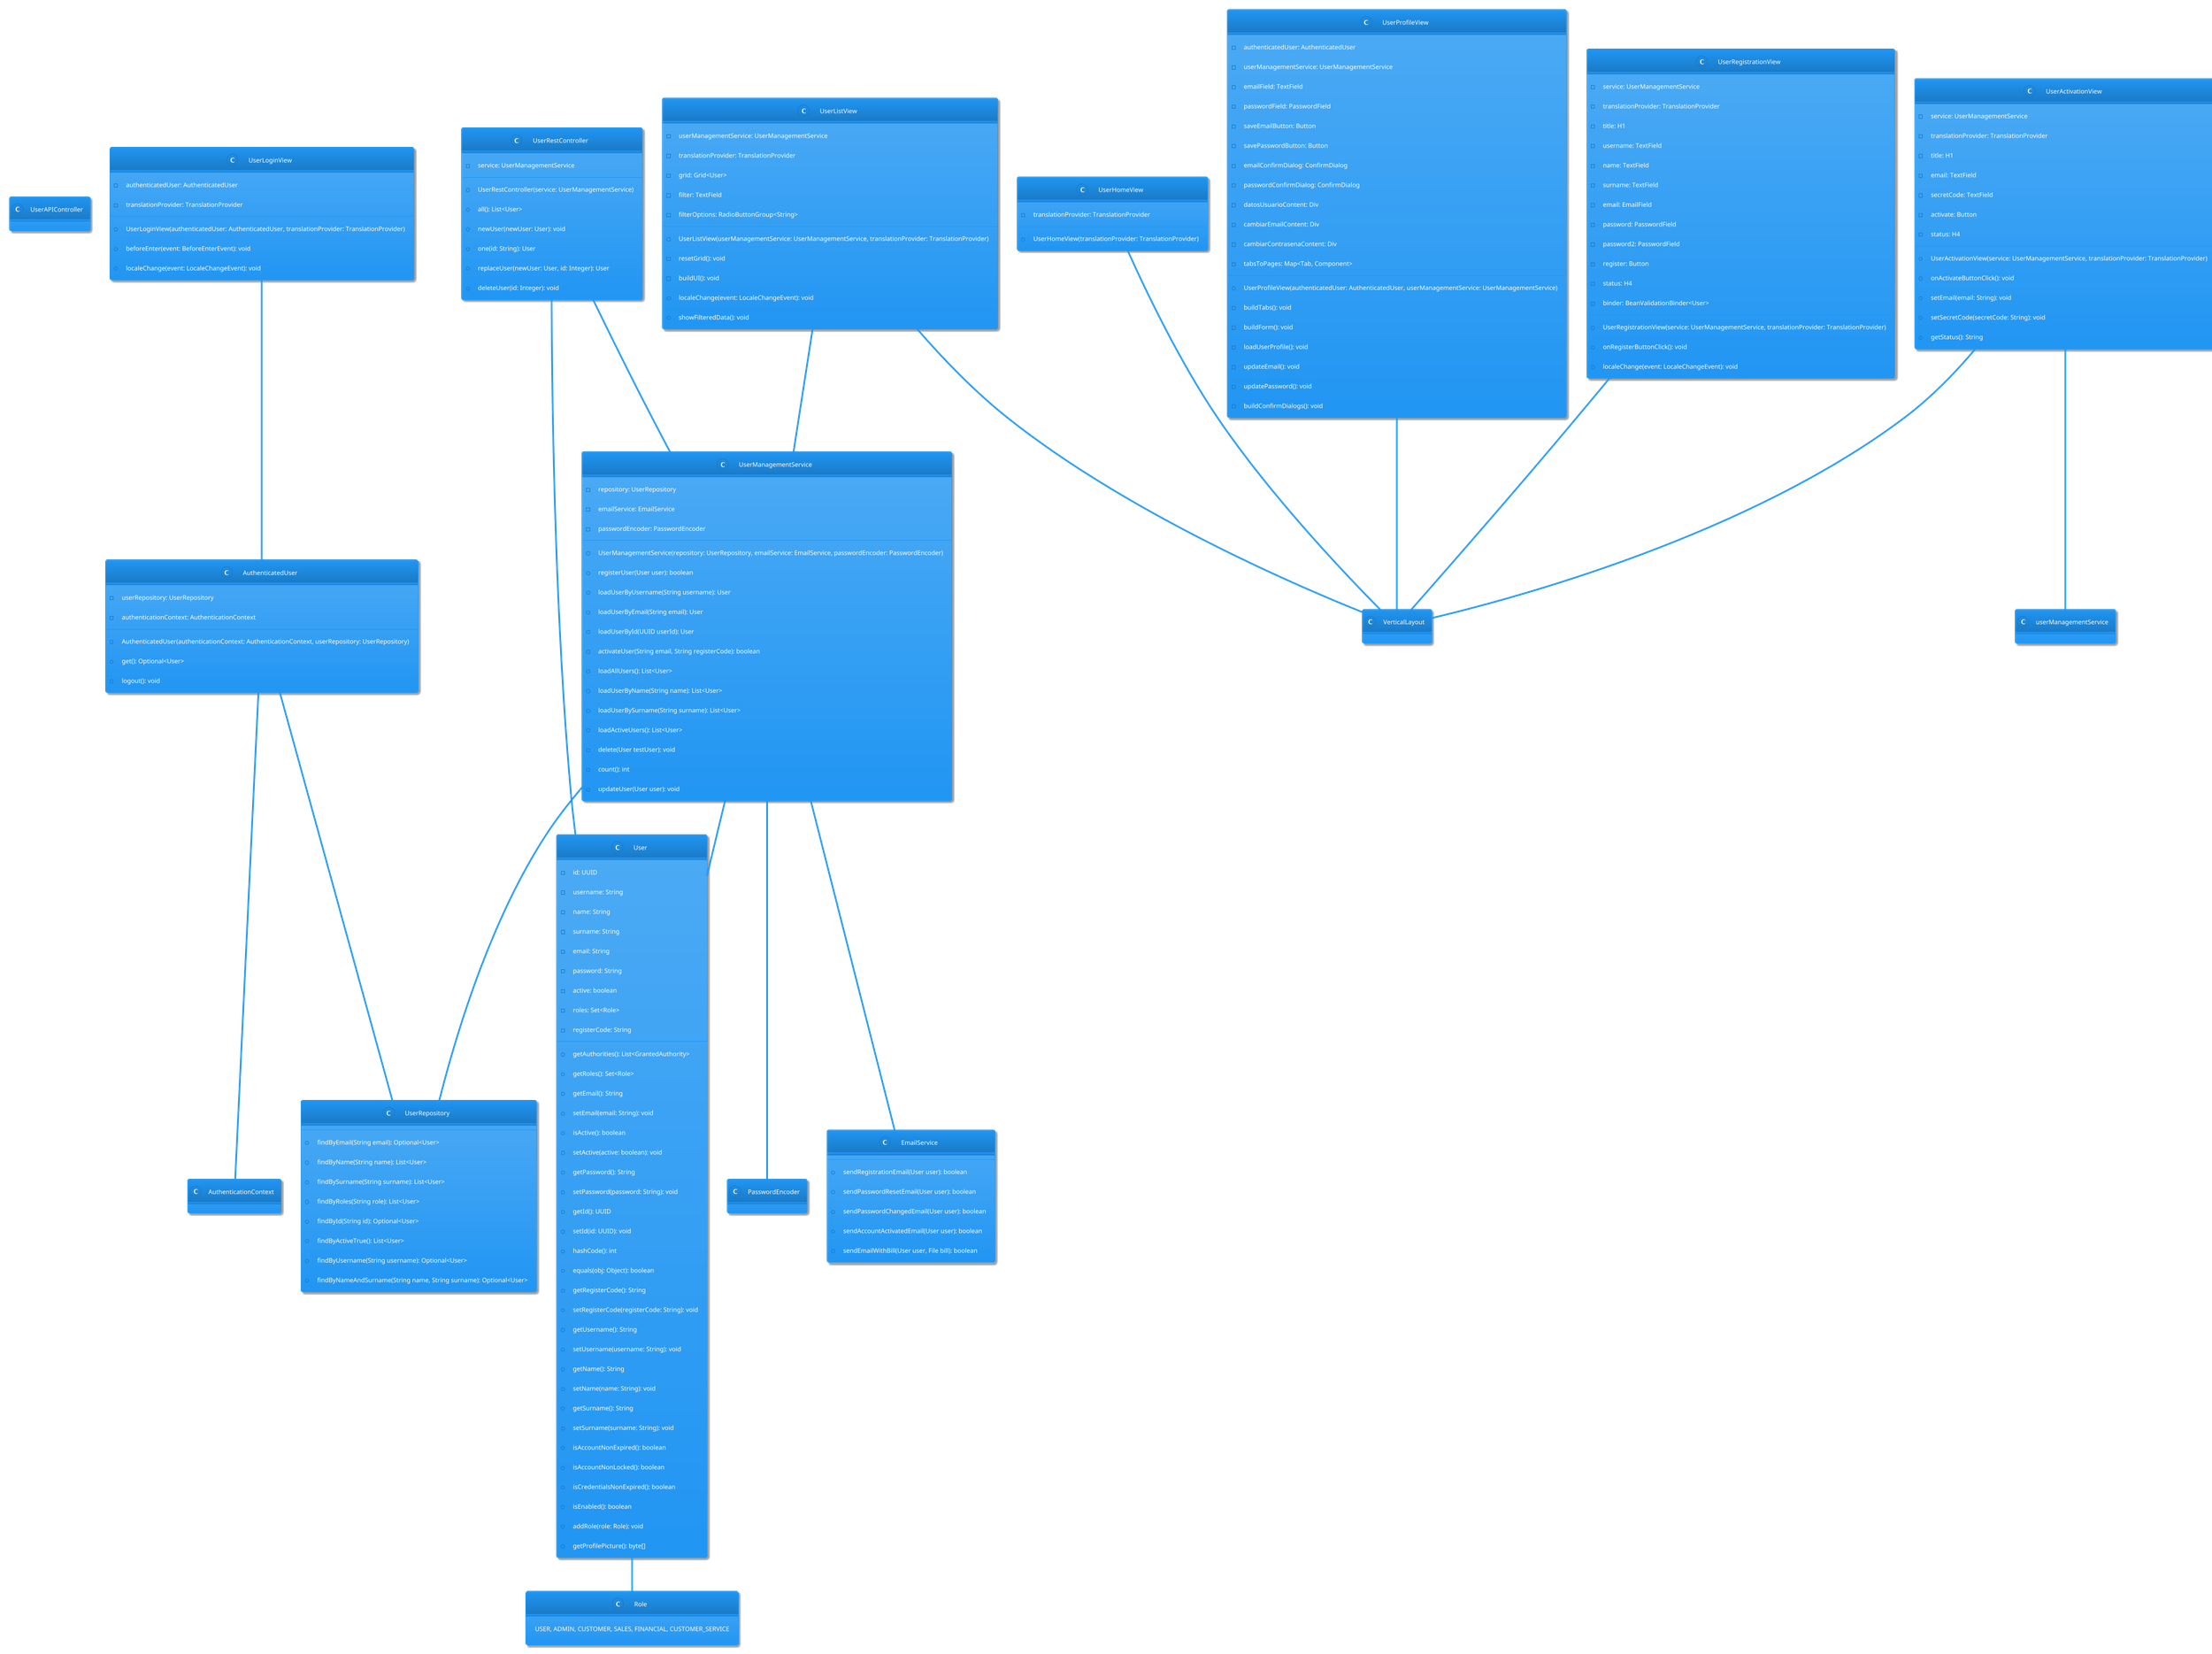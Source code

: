 @startuml

!theme materia

class UserAPIController {
  
}

class UserRestController {
  - service: UserManagementService

  + UserRestController(service: UserManagementService)
  + all(): List<User>
  + newUser(newUser: User): void
  + one(id: String): User
  + replaceUser(newUser: User, id: Integer): User
  + deleteUser(id: Integer): void
}

class Role {
  USER, ADMIN, CUSTOMER, SALES, FINANCIAL, CUSTOMER_SERVICE
}

class User {
  - id: UUID
  - username: String
  - name: String
  - surname: String
  - email: String
  - password: String
  - active: boolean
  - roles: Set<Role>
  - registerCode: String

  + getAuthorities(): List<GrantedAuthority>
  + getRoles(): Set<Role>
  + getEmail(): String
  + setEmail(email: String): void
  + isActive(): boolean
  + setActive(active: boolean): void
  + getPassword(): String
  + setPassword(password: String): void
  + getId(): UUID
  + setId(id: UUID): void
  + hashCode(): int
  + equals(obj: Object): boolean
  + getRegisterCode(): String
  + setRegisterCode(registerCode: String): void
  + getUsername(): String
  + setUsername(username: String): void
  + getName(): String
  + setName(name: String): void
  + getSurname(): String
  + setSurname(surname: String): void
  + isAccountNonExpired(): boolean
  + isAccountNonLocked(): boolean
  + isCredentialsNonExpired(): boolean
  + isEnabled(): boolean
  + addRole(role: Role): void
  + getProfilePicture(): byte[]
}

class UserRepository {
  + findByEmail(String email): Optional<User>
  + findByName(String name): List<User>
  + findBySurname(String surname): List<User>
  + findByRoles(String role): List<User>
  + findById(String id): Optional<User>
  + findByActiveTrue(): List<User>
  + findByUsername(String username): Optional<User>
  + findByNameAndSurname(String name, String surname): Optional<User>
}

class EmailService {
  + sendRegistrationEmail(User user): boolean
  + sendPasswordResetEmail(User user): boolean
  + sendPasswordChangedEmail(User user): boolean
  + sendAccountActivatedEmail(User user): boolean
  + sendEmailWithBill(User user, File bill): boolean
}

class EmailRealService {
  - mailSender: JavaMailSender
  - defaultMail: String
  - serverPort: int
  + EmailRealService(mailSender: JavaMailSender)
  + getServerUrl(): String
  + sendRegistrationEmail(User user): boolean
  + sendEmailWithBill(User user, File bill): boolean
  + sendPasswordResetEmail(User user): boolean
  + sendPasswordChangedEmail(User user): boolean
  + sendAccountActivatedEmail(User user): boolean
}

class UserAPIService {
  - webClient: WebClient
  + consumeApi(): void
}

class UserManagementService {
  - repository: UserRepository
  - emailService: EmailService
  - passwordEncoder: PasswordEncoder
  + UserManagementService(repository: UserRepository, emailService: EmailService, passwordEncoder: PasswordEncoder)
  + registerUser(User user): boolean
  + loadUserByUsername(String username): User
  + loadUserByEmail(String email): User
  + loadUserById(UUID userId): User
  + activateUser(String email, String registerCode): boolean
  + loadAllUsers(): List<User>
  + loadUserByName(String name): List<User>
  + loadUserBySurname(String surname): List<User>
  + loadActiveUsers(): List<User>
  + delete(User testUser): void
  + count(): int
  + updateUser(User user): void
}

class UserActivationView {
  - service: UserManagementService
  - translationProvider: TranslationProvider
  - title: H1
  - email: TextField
  - secretCode: TextField
  - activate: Button
  - status: H4
  + UserActivationView(service: UserManagementService, translationProvider: TranslationProvider)
  + onActivateButtonClick(): void
  + setEmail(email: String): void
  + setSecretCode(secretCode: String): void
  + getStatus(): String
}

class UserHomeView {
  - translationProvider: TranslationProvider
  + UserHomeView(translationProvider: TranslationProvider)
}

class UserListView {
  - userManagementService: UserManagementService
  - translationProvider: TranslationProvider
  - grid: Grid<User>
  - filter: TextField
  - filterOptions: RadioButtonGroup<String>
  + UserListView(userManagementService: UserManagementService, translationProvider: TranslationProvider)
  - resetGrid(): void
  - buildUI(): void
  + localeChange(event: LocaleChangeEvent): void
  + showFilteredData(): void
}

class UserLoginView {
  - authenticatedUser: AuthenticatedUser
  - translationProvider: TranslationProvider
  + UserLoginView(authenticatedUser: AuthenticatedUser, translationProvider: TranslationProvider)
  + beforeEnter(event: BeforeEnterEvent): void
  + localeChange(event: LocaleChangeEvent): void
}


class UserProfileView {
  - authenticatedUser: AuthenticatedUser
  - userManagementService: UserManagementService
  - emailField: TextField
  - passwordField: PasswordField
  - saveEmailButton: Button
  - savePasswordButton: Button
  - emailConfirmDialog: ConfirmDialog
  - passwordConfirmDialog: ConfirmDialog
  - datosUsuarioContent: Div
  - cambiarEmailContent: Div
  - cambiarContrasenaContent: Div
  - tabsToPages: Map<Tab, Component>
  + UserProfileView(authenticatedUser: AuthenticatedUser, userManagementService: UserManagementService)
  - buildTabs(): void
  - buildForm(): void
  - loadUserProfile(): void
  - updateEmail(): void
  - updatePassword(): void
  - buildConfirmDialogs(): void
}

class UserRegistrationView {
  - service: UserManagementService
  - translationProvider: TranslationProvider
  - title: H1
  - username: TextField
  - name: TextField
  - surname: TextField
  - email: EmailField
  - password: PasswordField
  - password2: PasswordField
  - register: Button
  - status: H4
  - binder: BeanValidationBinder<User>
  + UserRegistrationView(service: UserManagementService, translationProvider: TranslationProvider)
  + onRegisterButtonClick(): void
  + localeChange(event: LocaleChangeEvent): void
}

class AuthenticatedUser {
  - userRepository: UserRepository
  - authenticationContext: AuthenticationContext
  + AuthenticatedUser(authenticationContext: AuthenticationContext, userRepository: UserRepository)
  + get(): Optional<User>
  + logout(): void
}

class SecurityConfiguration {
  + passwordEncoder(): PasswordEncoder
  + configure(http: HttpSecurity): void
}


UserRestController -- UserManagementService
UserRestController -- User
User -- Role
UserManagementService -- UserRepository
UserManagementService -- EmailService
EmailRealService -- JavaMailSender
UserManagementService -- PasswordEncoder
UserManagementService -- User
UserAPIService -- WebClient
UserActivationView -- VerticalLayout
UserHomeView -- VerticalLayout
UserListView -- VerticalLayout
UserLoginView -- AuthenticatedUser
UserListView -- UserManagementService
UserActivationView -- userManagementService
UserProfileView -- VerticalLayout
UserRegistrationView -- VerticalLayout
AuthenticatedUser -- UserRepository
AuthenticatedUser -- AuthenticationContext
SecurityConfiguration -- VaadinWebSecurity
@enduml